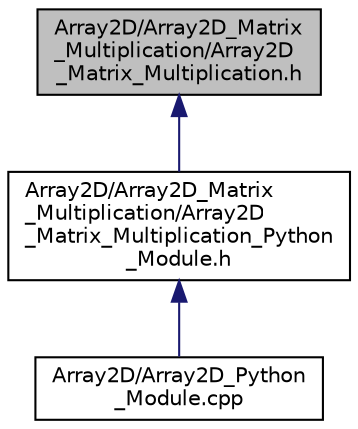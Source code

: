 digraph "Array2D/Array2D_Matrix_Multiplication/Array2D_Matrix_Multiplication.h"
{
 // INTERACTIVE_SVG=YES
 // LATEX_PDF_SIZE
  bgcolor="transparent";
  edge [fontname="Helvetica",fontsize="10",labelfontname="Helvetica",labelfontsize="10"];
  node [fontname="Helvetica",fontsize="10",shape=record];
  Node1 [label="Array2D/Array2D_Matrix\l_Multiplication/Array2D\l_Matrix_Multiplication.h",height=0.2,width=0.4,color="black", fillcolor="grey75", style="filled", fontcolor="black",tooltip="Array2D Matrix Multiplication in PySYCL. This header file contains the matrix multiplication kernels ..."];
  Node1 -> Node2 [dir="back",color="midnightblue",fontsize="10",style="solid",fontname="Helvetica"];
  Node2 [label="Array2D/Array2D_Matrix\l_Multiplication/Array2D\l_Matrix_Multiplication_Python\l_Module.h",height=0.2,width=0.4,color="black",URL="$_array2_d___matrix___multiplication___python___module_8h.html",tooltip="Python module for array2D matrix multiplication in PySYCL."];
  Node2 -> Node3 [dir="back",color="midnightblue",fontsize="10",style="solid",fontname="Helvetica"];
  Node3 [label="Array2D/Array2D_Python\l_Module.cpp",height=0.2,width=0.4,color="black",URL="$_array2_d___python___module_8cpp.html",tooltip="Python module for array2D in PySYCL."];
}

